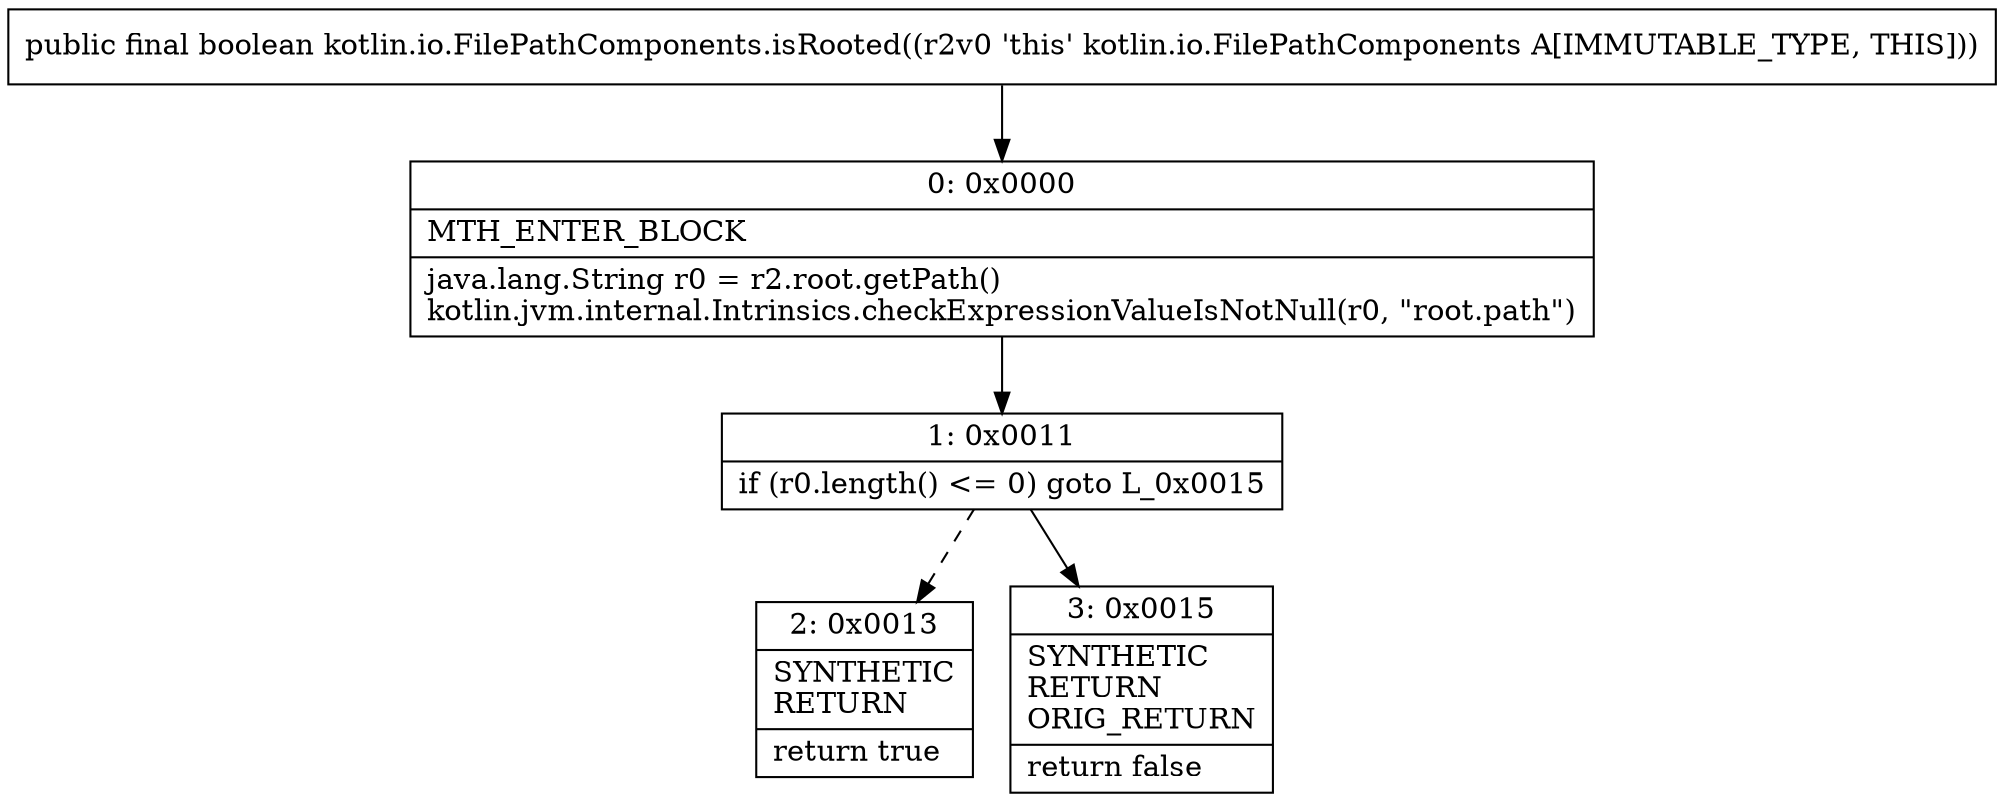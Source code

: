 digraph "CFG forkotlin.io.FilePathComponents.isRooted()Z" {
Node_0 [shape=record,label="{0\:\ 0x0000|MTH_ENTER_BLOCK\l|java.lang.String r0 = r2.root.getPath()\lkotlin.jvm.internal.Intrinsics.checkExpressionValueIsNotNull(r0, \"root.path\")\l}"];
Node_1 [shape=record,label="{1\:\ 0x0011|if (r0.length() \<= 0) goto L_0x0015\l}"];
Node_2 [shape=record,label="{2\:\ 0x0013|SYNTHETIC\lRETURN\l|return true\l}"];
Node_3 [shape=record,label="{3\:\ 0x0015|SYNTHETIC\lRETURN\lORIG_RETURN\l|return false\l}"];
MethodNode[shape=record,label="{public final boolean kotlin.io.FilePathComponents.isRooted((r2v0 'this' kotlin.io.FilePathComponents A[IMMUTABLE_TYPE, THIS])) }"];
MethodNode -> Node_0;
Node_0 -> Node_1;
Node_1 -> Node_2[style=dashed];
Node_1 -> Node_3;
}

